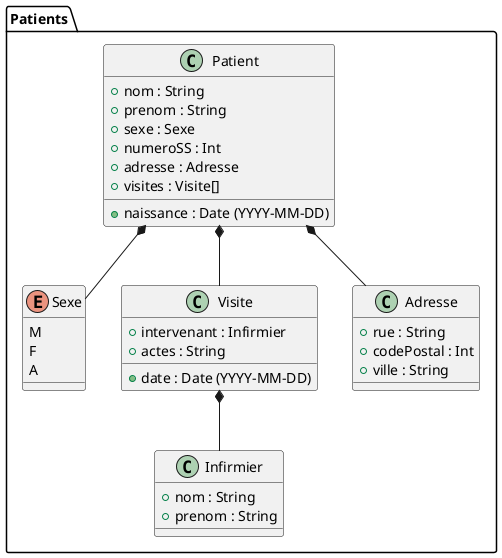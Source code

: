 @startuml

    package Patients {
        class Patient {
            +nom : String
            +prenom : String
            +sexe : Sexe
            +naissance : Date (YYYY-MM-DD)
            +numeroSS : Int
            +adresse : Adresse
            +visites : Visite[]
        }
        
        enum Sexe {
            M
            F
            A
        }
        
        class Visite {
            +date : Date (YYYY-MM-DD)
            +intervenant : Infirmier
            +actes : String
        }
        
        class Adresse {
            +rue : String
            +codePostal : Int
            +ville : String
        }
        
        class Infirmier {
            +nom : String
            +prenom : String
        }
    }

'Relations entre les classes
Patient *-- Visite
Patient *-- Adresse
Visite *-- Infirmier

'Relations entre les classes et les types simples
Patient *-- Sexe

@enduml